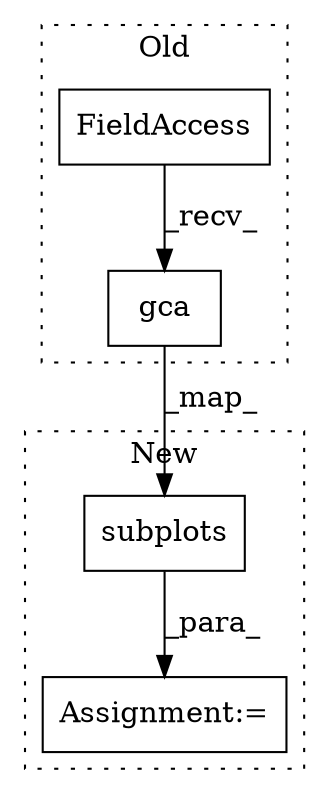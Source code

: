 digraph G {
subgraph cluster0 {
1 [label="gca" a="32" s="461" l="5" shape="box"];
4 [label="FieldAccess" a="22" s="443" l="10" shape="box"];
label = "Old";
style="dotted";
}
subgraph cluster1 {
2 [label="subplots" a="32" s="283" l="10" shape="box"];
3 [label="Assignment:=" a="7" s="263" l="2" shape="box"];
label = "New";
style="dotted";
}
1 -> 2 [label="_map_"];
2 -> 3 [label="_para_"];
4 -> 1 [label="_recv_"];
}